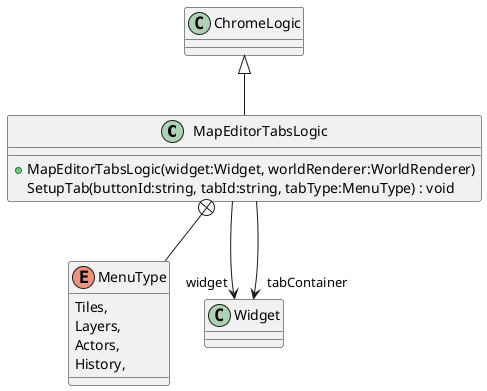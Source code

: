 @startuml
class MapEditorTabsLogic {
    + MapEditorTabsLogic(widget:Widget, worldRenderer:WorldRenderer)
    SetupTab(buttonId:string, tabId:string, tabType:MenuType) : void
}
enum MenuType {
    Tiles,
    Layers,
    Actors,
    History,
}
ChromeLogic <|-- MapEditorTabsLogic
MapEditorTabsLogic --> "widget" Widget
MapEditorTabsLogic --> "tabContainer" Widget
MapEditorTabsLogic +-- MenuType
@enduml
